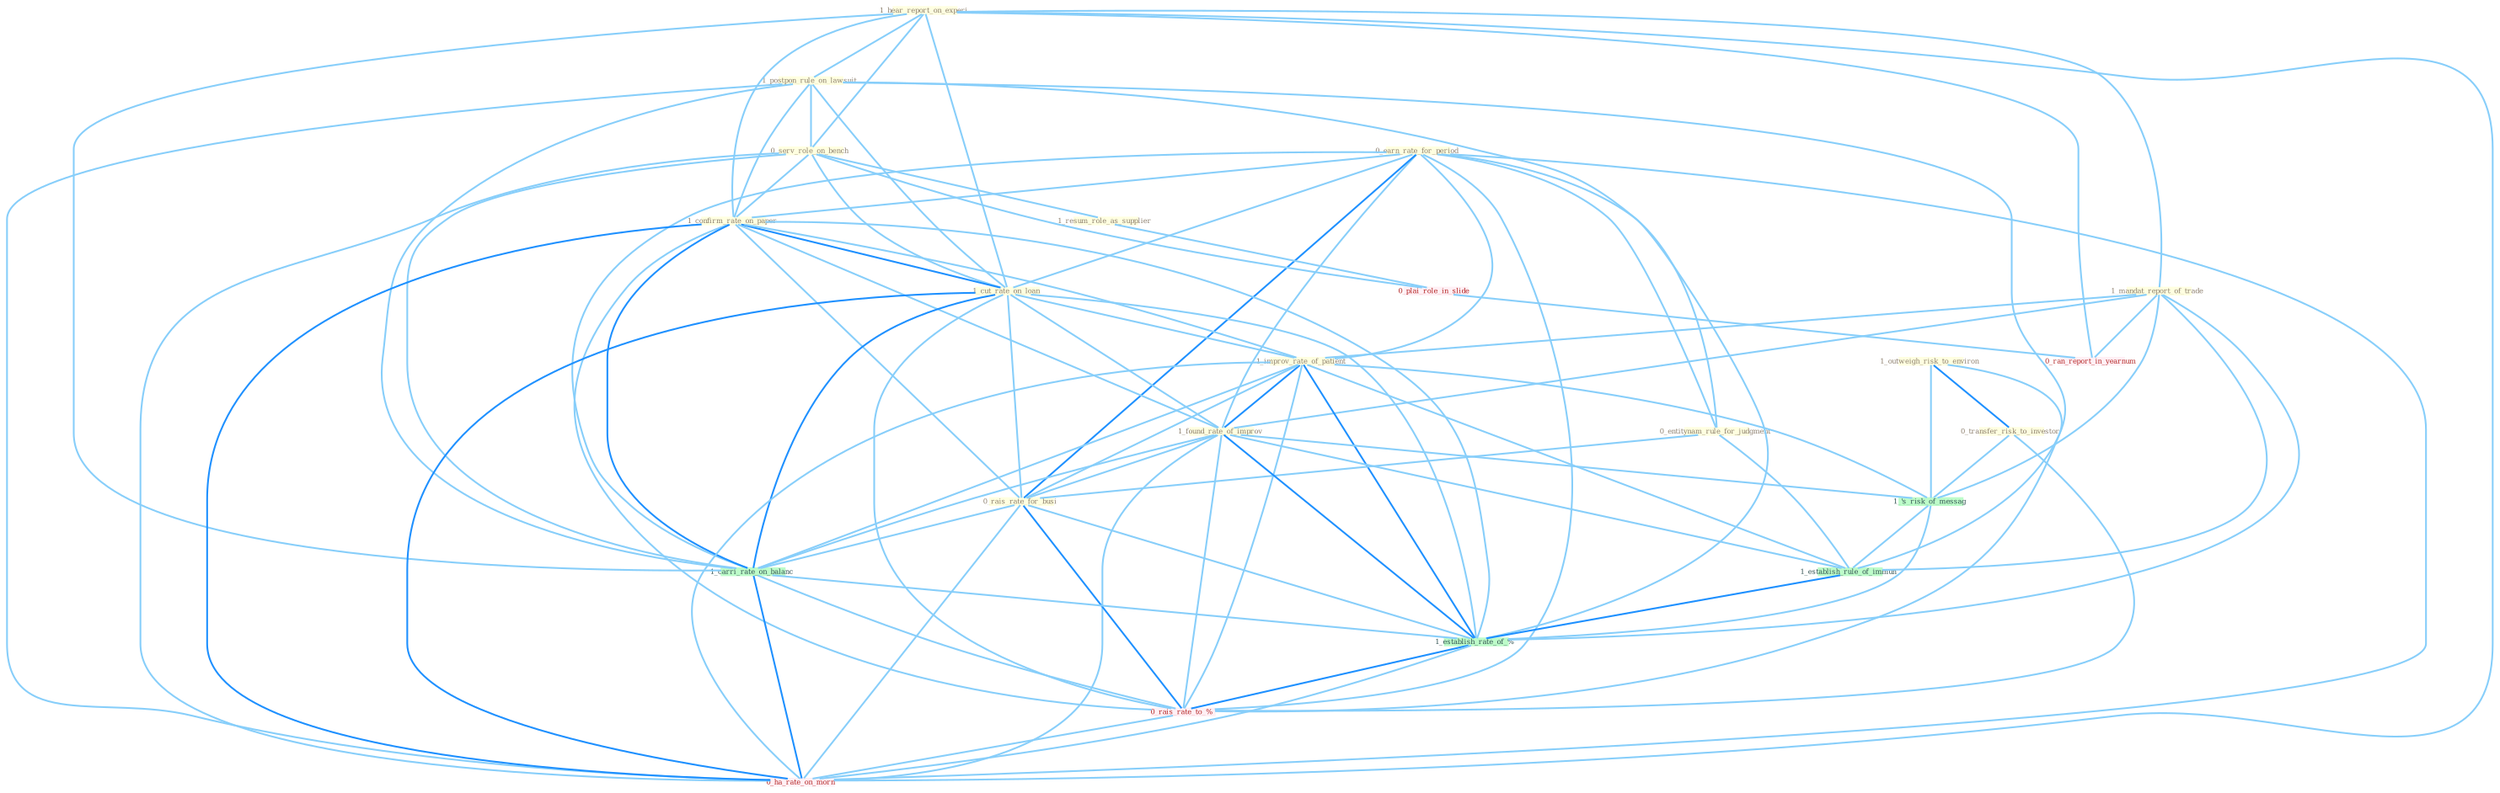 Graph G{ 
    node
    [shape=polygon,style=filled,width=.5,height=.06,color="#BDFCC9",fixedsize=true,fontsize=4,
    fontcolor="#2f4f4f"];
    {node
    [color="#ffffe0", fontcolor="#8b7d6b"] "1_hear_report_on_experi " "0_earn_rate_for_period " "1_postpon_rule_on_lawsuit " "0_serv_role_on_bench " "1_outweigh_risk_to_environ " "1_mandat_report_of_trade " "1_confirm_rate_on_paper " "1_resum_role_as_supplier " "1_cut_rate_on_loan " "0_transfer_risk_to_investor " "1_improv_rate_of_patient " "0_entitynam_rule_for_judgment " "1_found_rate_of_improv " "0_rais_rate_for_busi "}
{node [color="#fff0f5", fontcolor="#b22222"] "0_plai_role_in_slide " "0_ran_report_in_yearnum " "0_rais_rate_to_% " "0_ha_rate_on_morn "}
edge [color="#B0E2FF"];

	"1_hear_report_on_experi " -- "1_postpon_rule_on_lawsuit " [w="1", color="#87cefa" ];
	"1_hear_report_on_experi " -- "0_serv_role_on_bench " [w="1", color="#87cefa" ];
	"1_hear_report_on_experi " -- "1_mandat_report_of_trade " [w="1", color="#87cefa" ];
	"1_hear_report_on_experi " -- "1_confirm_rate_on_paper " [w="1", color="#87cefa" ];
	"1_hear_report_on_experi " -- "1_cut_rate_on_loan " [w="1", color="#87cefa" ];
	"1_hear_report_on_experi " -- "1_carri_rate_on_balanc " [w="1", color="#87cefa" ];
	"1_hear_report_on_experi " -- "0_ran_report_in_yearnum " [w="1", color="#87cefa" ];
	"1_hear_report_on_experi " -- "0_ha_rate_on_morn " [w="1", color="#87cefa" ];
	"0_earn_rate_for_period " -- "1_confirm_rate_on_paper " [w="1", color="#87cefa" ];
	"0_earn_rate_for_period " -- "1_cut_rate_on_loan " [w="1", color="#87cefa" ];
	"0_earn_rate_for_period " -- "1_improv_rate_of_patient " [w="1", color="#87cefa" ];
	"0_earn_rate_for_period " -- "0_entitynam_rule_for_judgment " [w="1", color="#87cefa" ];
	"0_earn_rate_for_period " -- "1_found_rate_of_improv " [w="1", color="#87cefa" ];
	"0_earn_rate_for_period " -- "0_rais_rate_for_busi " [w="2", color="#1e90ff" , len=0.8];
	"0_earn_rate_for_period " -- "1_carri_rate_on_balanc " [w="1", color="#87cefa" ];
	"0_earn_rate_for_period " -- "1_establish_rate_of_% " [w="1", color="#87cefa" ];
	"0_earn_rate_for_period " -- "0_rais_rate_to_% " [w="1", color="#87cefa" ];
	"0_earn_rate_for_period " -- "0_ha_rate_on_morn " [w="1", color="#87cefa" ];
	"1_postpon_rule_on_lawsuit " -- "0_serv_role_on_bench " [w="1", color="#87cefa" ];
	"1_postpon_rule_on_lawsuit " -- "1_confirm_rate_on_paper " [w="1", color="#87cefa" ];
	"1_postpon_rule_on_lawsuit " -- "1_cut_rate_on_loan " [w="1", color="#87cefa" ];
	"1_postpon_rule_on_lawsuit " -- "0_entitynam_rule_for_judgment " [w="1", color="#87cefa" ];
	"1_postpon_rule_on_lawsuit " -- "1_carri_rate_on_balanc " [w="1", color="#87cefa" ];
	"1_postpon_rule_on_lawsuit " -- "1_establish_rule_of_immun " [w="1", color="#87cefa" ];
	"1_postpon_rule_on_lawsuit " -- "0_ha_rate_on_morn " [w="1", color="#87cefa" ];
	"0_serv_role_on_bench " -- "1_confirm_rate_on_paper " [w="1", color="#87cefa" ];
	"0_serv_role_on_bench " -- "1_resum_role_as_supplier " [w="1", color="#87cefa" ];
	"0_serv_role_on_bench " -- "1_cut_rate_on_loan " [w="1", color="#87cefa" ];
	"0_serv_role_on_bench " -- "0_plai_role_in_slide " [w="1", color="#87cefa" ];
	"0_serv_role_on_bench " -- "1_carri_rate_on_balanc " [w="1", color="#87cefa" ];
	"0_serv_role_on_bench " -- "0_ha_rate_on_morn " [w="1", color="#87cefa" ];
	"1_outweigh_risk_to_environ " -- "0_transfer_risk_to_investor " [w="2", color="#1e90ff" , len=0.8];
	"1_outweigh_risk_to_environ " -- "1_'s_risk_of_messag " [w="1", color="#87cefa" ];
	"1_outweigh_risk_to_environ " -- "0_rais_rate_to_% " [w="1", color="#87cefa" ];
	"1_mandat_report_of_trade " -- "1_improv_rate_of_patient " [w="1", color="#87cefa" ];
	"1_mandat_report_of_trade " -- "1_found_rate_of_improv " [w="1", color="#87cefa" ];
	"1_mandat_report_of_trade " -- "1_'s_risk_of_messag " [w="1", color="#87cefa" ];
	"1_mandat_report_of_trade " -- "0_ran_report_in_yearnum " [w="1", color="#87cefa" ];
	"1_mandat_report_of_trade " -- "1_establish_rule_of_immun " [w="1", color="#87cefa" ];
	"1_mandat_report_of_trade " -- "1_establish_rate_of_% " [w="1", color="#87cefa" ];
	"1_confirm_rate_on_paper " -- "1_cut_rate_on_loan " [w="2", color="#1e90ff" , len=0.8];
	"1_confirm_rate_on_paper " -- "1_improv_rate_of_patient " [w="1", color="#87cefa" ];
	"1_confirm_rate_on_paper " -- "1_found_rate_of_improv " [w="1", color="#87cefa" ];
	"1_confirm_rate_on_paper " -- "0_rais_rate_for_busi " [w="1", color="#87cefa" ];
	"1_confirm_rate_on_paper " -- "1_carri_rate_on_balanc " [w="2", color="#1e90ff" , len=0.8];
	"1_confirm_rate_on_paper " -- "1_establish_rate_of_% " [w="1", color="#87cefa" ];
	"1_confirm_rate_on_paper " -- "0_rais_rate_to_% " [w="1", color="#87cefa" ];
	"1_confirm_rate_on_paper " -- "0_ha_rate_on_morn " [w="2", color="#1e90ff" , len=0.8];
	"1_resum_role_as_supplier " -- "0_plai_role_in_slide " [w="1", color="#87cefa" ];
	"1_cut_rate_on_loan " -- "1_improv_rate_of_patient " [w="1", color="#87cefa" ];
	"1_cut_rate_on_loan " -- "1_found_rate_of_improv " [w="1", color="#87cefa" ];
	"1_cut_rate_on_loan " -- "0_rais_rate_for_busi " [w="1", color="#87cefa" ];
	"1_cut_rate_on_loan " -- "1_carri_rate_on_balanc " [w="2", color="#1e90ff" , len=0.8];
	"1_cut_rate_on_loan " -- "1_establish_rate_of_% " [w="1", color="#87cefa" ];
	"1_cut_rate_on_loan " -- "0_rais_rate_to_% " [w="1", color="#87cefa" ];
	"1_cut_rate_on_loan " -- "0_ha_rate_on_morn " [w="2", color="#1e90ff" , len=0.8];
	"0_transfer_risk_to_investor " -- "1_'s_risk_of_messag " [w="1", color="#87cefa" ];
	"0_transfer_risk_to_investor " -- "0_rais_rate_to_% " [w="1", color="#87cefa" ];
	"1_improv_rate_of_patient " -- "1_found_rate_of_improv " [w="2", color="#1e90ff" , len=0.8];
	"1_improv_rate_of_patient " -- "0_rais_rate_for_busi " [w="1", color="#87cefa" ];
	"1_improv_rate_of_patient " -- "1_carri_rate_on_balanc " [w="1", color="#87cefa" ];
	"1_improv_rate_of_patient " -- "1_'s_risk_of_messag " [w="1", color="#87cefa" ];
	"1_improv_rate_of_patient " -- "1_establish_rule_of_immun " [w="1", color="#87cefa" ];
	"1_improv_rate_of_patient " -- "1_establish_rate_of_% " [w="2", color="#1e90ff" , len=0.8];
	"1_improv_rate_of_patient " -- "0_rais_rate_to_% " [w="1", color="#87cefa" ];
	"1_improv_rate_of_patient " -- "0_ha_rate_on_morn " [w="1", color="#87cefa" ];
	"0_entitynam_rule_for_judgment " -- "0_rais_rate_for_busi " [w="1", color="#87cefa" ];
	"0_entitynam_rule_for_judgment " -- "1_establish_rule_of_immun " [w="1", color="#87cefa" ];
	"1_found_rate_of_improv " -- "0_rais_rate_for_busi " [w="1", color="#87cefa" ];
	"1_found_rate_of_improv " -- "1_carri_rate_on_balanc " [w="1", color="#87cefa" ];
	"1_found_rate_of_improv " -- "1_'s_risk_of_messag " [w="1", color="#87cefa" ];
	"1_found_rate_of_improv " -- "1_establish_rule_of_immun " [w="1", color="#87cefa" ];
	"1_found_rate_of_improv " -- "1_establish_rate_of_% " [w="2", color="#1e90ff" , len=0.8];
	"1_found_rate_of_improv " -- "0_rais_rate_to_% " [w="1", color="#87cefa" ];
	"1_found_rate_of_improv " -- "0_ha_rate_on_morn " [w="1", color="#87cefa" ];
	"0_rais_rate_for_busi " -- "1_carri_rate_on_balanc " [w="1", color="#87cefa" ];
	"0_rais_rate_for_busi " -- "1_establish_rate_of_% " [w="1", color="#87cefa" ];
	"0_rais_rate_for_busi " -- "0_rais_rate_to_% " [w="2", color="#1e90ff" , len=0.8];
	"0_rais_rate_for_busi " -- "0_ha_rate_on_morn " [w="1", color="#87cefa" ];
	"0_plai_role_in_slide " -- "0_ran_report_in_yearnum " [w="1", color="#87cefa" ];
	"1_carri_rate_on_balanc " -- "1_establish_rate_of_% " [w="1", color="#87cefa" ];
	"1_carri_rate_on_balanc " -- "0_rais_rate_to_% " [w="1", color="#87cefa" ];
	"1_carri_rate_on_balanc " -- "0_ha_rate_on_morn " [w="2", color="#1e90ff" , len=0.8];
	"1_'s_risk_of_messag " -- "1_establish_rule_of_immun " [w="1", color="#87cefa" ];
	"1_'s_risk_of_messag " -- "1_establish_rate_of_% " [w="1", color="#87cefa" ];
	"1_establish_rule_of_immun " -- "1_establish_rate_of_% " [w="2", color="#1e90ff" , len=0.8];
	"1_establish_rate_of_% " -- "0_rais_rate_to_% " [w="2", color="#1e90ff" , len=0.8];
	"1_establish_rate_of_% " -- "0_ha_rate_on_morn " [w="1", color="#87cefa" ];
	"0_rais_rate_to_% " -- "0_ha_rate_on_morn " [w="1", color="#87cefa" ];
}